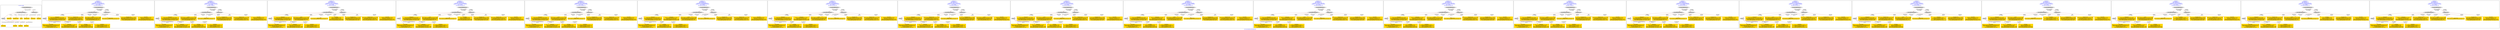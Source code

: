 digraph n0 {
fontcolor="blue"
remincross="true"
label="s13-s-art-institute-of-chicago.xml"
subgraph cluster_0 {
label="1-correct model"
n2[style="filled",color="white",fillcolor="lightgray",label="CulturalHeritageObject1"];
n3[style="filled",color="white",fillcolor="lightgray",label="Person1"];
n4[shape="plaintext",style="filled",fillcolor="gold",label="Dimensions"];
n5[shape="plaintext",style="filled",fillcolor="gold",label="Typeofartwork"];
n6[shape="plaintext",style="filled",fillcolor="gold",label="Credit"];
n7[shape="plaintext",style="filled",fillcolor="gold",label="Titleofartwork"];
n8[shape="plaintext",style="filled",fillcolor="gold",label="Accessionid"];
n9[shape="plaintext",style="filled",fillcolor="gold",label="Nationality"];
n10[shape="plaintext",style="filled",fillcolor="gold",label="birthDate"];
n11[shape="plaintext",style="filled",fillcolor="gold",label="deathDate"];
n12[shape="plaintext",style="filled",fillcolor="gold",label="Artistname"];
n13[style="filled",color="white",fillcolor="lightgray",label="EuropeanaAggregation1"];
n14[style="filled",color="white",fillcolor="lightgray",label="WebResource1"];
n15[shape="plaintext",style="filled",fillcolor="gold",label="ImageURL"];
}
subgraph cluster_1 {
label="candidate 0\nlink coherence:1.0\nnode coherence:1.0\nconfidence:0.6217963038067247\nmapping score:0.6572654346022415\ncost:12.9996\n-precision:0.92-recall:0.92"
n17[style="filled",color="white",fillcolor="lightgray",label="CulturalHeritageObject1"];
n18[style="filled",color="white",fillcolor="lightgray",label="Person1"];
n19[style="filled",color="white",fillcolor="lightgray",label="EuropeanaAggregation1"];
n20[style="filled",color="white",fillcolor="lightgray",label="WebResource1"];
n21[shape="plaintext",style="filled",fillcolor="gold",label="Dimensions\n[CulturalHeritageObject,extent,0.681]\n[CulturalHeritageObject,accessionNumber,0.161]\n[CulturalHeritageObject,description,0.092]\n[CulturalHeritageObject,provenance,0.065]"];
n22[shape="plaintext",style="filled",fillcolor="gold",label="Nationality\n[Person,countryAssociatedWithThePerson,0.72]\n[CulturalHeritageObject,provenance,0.112]\n[Concept,prefLabel,0.101]\n[CulturalHeritageObject,title,0.067]"];
n23[shape="plaintext",style="filled",fillcolor="gold",label="Titleofartwork\n[CulturalHeritageObject,description,0.303]\n[CulturalHeritageObject,title,0.26]\n[CulturalHeritageObject,created,0.223]\n[Person,biographicalInformation,0.214]"];
n24[shape="plaintext",style="filled",fillcolor="gold",label="ImageURL\n[WebResource,classLink,0.851]\n[Document,classLink,0.117]\n[Person,biographicalInformation,0.019]\n[CulturalHeritageObject,description,0.013]"];
n25[shape="plaintext",style="filled",fillcolor="gold",label="Credit\n[CulturalHeritageObject,provenance,0.486]\n[CulturalHeritageObject,description,0.225]\n[CulturalHeritageObject,title,0.159]\n[Person,biographicalInformation,0.13]"];
n26[shape="plaintext",style="filled",fillcolor="gold",label="Artistname\n[Person,nameOfThePerson,0.453]\n[Document,classLink,0.208]\n[CulturalHeritageObject,provenance,0.186]\n[CulturalHeritageObject,description,0.153]"];
n27[shape="plaintext",style="filled",fillcolor="gold",label="birthDate\n[Person,dateOfBirth,0.49]\n[Person,dateOfDeath,0.231]\n[CulturalHeritageObject,created,0.23]\n[Person,biographicalInformation,0.049]"];
n28[shape="plaintext",style="filled",fillcolor="gold",label="Accessionid\n[CulturalHeritageObject,accessionNumber,1.0]"];
n29[shape="plaintext",style="filled",fillcolor="gold",label="deathDate\n[Person,dateOfDeath,0.424]\n[CulturalHeritageObject,created,0.284]\n[Person,dateOfBirth,0.232]\n[CulturalHeritageObject,provenance,0.06]"];
n30[shape="plaintext",style="filled",fillcolor="gold",label="Typeofartwork\n[CulturalHeritageObject,medium,0.809]\n[CulturalHeritageObject,description,0.077]\n[Person,biographicalInformation,0.065]\n[CulturalHeritageObject,title,0.049]"];
}
subgraph cluster_2 {
label="candidate 1\nlink coherence:1.0\nnode coherence:1.0\nconfidence:0.6175236955507215\nmapping score:0.6558412318502405\ncost:12.9996\n-precision:1.0-recall:1.0"
n32[style="filled",color="white",fillcolor="lightgray",label="CulturalHeritageObject1"];
n33[style="filled",color="white",fillcolor="lightgray",label="Person1"];
n34[style="filled",color="white",fillcolor="lightgray",label="EuropeanaAggregation1"];
n35[style="filled",color="white",fillcolor="lightgray",label="WebResource1"];
n36[shape="plaintext",style="filled",fillcolor="gold",label="Dimensions\n[CulturalHeritageObject,extent,0.681]\n[CulturalHeritageObject,accessionNumber,0.161]\n[CulturalHeritageObject,description,0.092]\n[CulturalHeritageObject,provenance,0.065]"];
n37[shape="plaintext",style="filled",fillcolor="gold",label="Nationality\n[Person,countryAssociatedWithThePerson,0.72]\n[CulturalHeritageObject,provenance,0.112]\n[Concept,prefLabel,0.101]\n[CulturalHeritageObject,title,0.067]"];
n38[shape="plaintext",style="filled",fillcolor="gold",label="ImageURL\n[WebResource,classLink,0.851]\n[Document,classLink,0.117]\n[Person,biographicalInformation,0.019]\n[CulturalHeritageObject,description,0.013]"];
n39[shape="plaintext",style="filled",fillcolor="gold",label="Credit\n[CulturalHeritageObject,provenance,0.486]\n[CulturalHeritageObject,description,0.225]\n[CulturalHeritageObject,title,0.159]\n[Person,biographicalInformation,0.13]"];
n40[shape="plaintext",style="filled",fillcolor="gold",label="Artistname\n[Person,nameOfThePerson,0.453]\n[Document,classLink,0.208]\n[CulturalHeritageObject,provenance,0.186]\n[CulturalHeritageObject,description,0.153]"];
n41[shape="plaintext",style="filled",fillcolor="gold",label="birthDate\n[Person,dateOfBirth,0.49]\n[Person,dateOfDeath,0.231]\n[CulturalHeritageObject,created,0.23]\n[Person,biographicalInformation,0.049]"];
n42[shape="plaintext",style="filled",fillcolor="gold",label="Accessionid\n[CulturalHeritageObject,accessionNumber,1.0]"];
n43[shape="plaintext",style="filled",fillcolor="gold",label="deathDate\n[Person,dateOfDeath,0.424]\n[CulturalHeritageObject,created,0.284]\n[Person,dateOfBirth,0.232]\n[CulturalHeritageObject,provenance,0.06]"];
n44[shape="plaintext",style="filled",fillcolor="gold",label="Typeofartwork\n[CulturalHeritageObject,medium,0.809]\n[CulturalHeritageObject,description,0.077]\n[Person,biographicalInformation,0.065]\n[CulturalHeritageObject,title,0.049]"];
n45[shape="plaintext",style="filled",fillcolor="gold",label="Titleofartwork\n[CulturalHeritageObject,description,0.303]\n[CulturalHeritageObject,title,0.26]\n[CulturalHeritageObject,created,0.223]\n[Person,biographicalInformation,0.214]"];
}
subgraph cluster_3 {
label="candidate 10\nlink coherence:1.0\nnode coherence:1.0\nconfidence:0.5915474328000228\nmapping score:0.6471824776000076\ncost:12.9996\n-precision:0.92-recall:0.92"
n47[style="filled",color="white",fillcolor="lightgray",label="CulturalHeritageObject1"];
n48[style="filled",color="white",fillcolor="lightgray",label="Person1"];
n49[style="filled",color="white",fillcolor="lightgray",label="EuropeanaAggregation1"];
n50[style="filled",color="white",fillcolor="lightgray",label="WebResource1"];
n51[shape="plaintext",style="filled",fillcolor="gold",label="Dimensions\n[CulturalHeritageObject,extent,0.681]\n[CulturalHeritageObject,accessionNumber,0.161]\n[CulturalHeritageObject,description,0.092]\n[CulturalHeritageObject,provenance,0.065]"];
n52[shape="plaintext",style="filled",fillcolor="gold",label="Nationality\n[Person,countryAssociatedWithThePerson,0.72]\n[CulturalHeritageObject,provenance,0.112]\n[Concept,prefLabel,0.101]\n[CulturalHeritageObject,title,0.067]"];
n53[shape="plaintext",style="filled",fillcolor="gold",label="ImageURL\n[WebResource,classLink,0.851]\n[Document,classLink,0.117]\n[Person,biographicalInformation,0.019]\n[CulturalHeritageObject,description,0.013]"];
n54[shape="plaintext",style="filled",fillcolor="gold",label="Credit\n[CulturalHeritageObject,provenance,0.486]\n[CulturalHeritageObject,description,0.225]\n[CulturalHeritageObject,title,0.159]\n[Person,biographicalInformation,0.13]"];
n55[shape="plaintext",style="filled",fillcolor="gold",label="Artistname\n[Person,nameOfThePerson,0.453]\n[Document,classLink,0.208]\n[CulturalHeritageObject,provenance,0.186]\n[CulturalHeritageObject,description,0.153]"];
n56[shape="plaintext",style="filled",fillcolor="gold",label="Accessionid\n[CulturalHeritageObject,accessionNumber,1.0]"];
n57[shape="plaintext",style="filled",fillcolor="gold",label="birthDate\n[Person,dateOfBirth,0.49]\n[Person,dateOfDeath,0.231]\n[CulturalHeritageObject,created,0.23]\n[Person,biographicalInformation,0.049]"];
n58[shape="plaintext",style="filled",fillcolor="gold",label="deathDate\n[Person,dateOfDeath,0.424]\n[CulturalHeritageObject,created,0.284]\n[Person,dateOfBirth,0.232]\n[CulturalHeritageObject,provenance,0.06]"];
n59[shape="plaintext",style="filled",fillcolor="gold",label="Typeofartwork\n[CulturalHeritageObject,medium,0.809]\n[CulturalHeritageObject,description,0.077]\n[Person,biographicalInformation,0.065]\n[CulturalHeritageObject,title,0.049]"];
n60[shape="plaintext",style="filled",fillcolor="gold",label="Titleofartwork\n[CulturalHeritageObject,description,0.303]\n[CulturalHeritageObject,title,0.26]\n[CulturalHeritageObject,created,0.223]\n[Person,biographicalInformation,0.214]"];
}
subgraph cluster_4 {
label="candidate 11\nlink coherence:1.0\nnode coherence:1.0\nconfidence:0.5915474328000228\nmapping score:0.6471824776000076\ncost:12.99971\n-precision:0.92-recall:0.92"
n62[style="filled",color="white",fillcolor="lightgray",label="CulturalHeritageObject1"];
n63[style="filled",color="white",fillcolor="lightgray",label="Person1"];
n64[style="filled",color="white",fillcolor="lightgray",label="EuropeanaAggregation1"];
n65[style="filled",color="white",fillcolor="lightgray",label="WebResource2"];
n66[shape="plaintext",style="filled",fillcolor="gold",label="Dimensions\n[CulturalHeritageObject,extent,0.681]\n[CulturalHeritageObject,accessionNumber,0.161]\n[CulturalHeritageObject,description,0.092]\n[CulturalHeritageObject,provenance,0.065]"];
n67[shape="plaintext",style="filled",fillcolor="gold",label="Nationality\n[Person,countryAssociatedWithThePerson,0.72]\n[CulturalHeritageObject,provenance,0.112]\n[Concept,prefLabel,0.101]\n[CulturalHeritageObject,title,0.067]"];
n68[shape="plaintext",style="filled",fillcolor="gold",label="Credit\n[CulturalHeritageObject,provenance,0.486]\n[CulturalHeritageObject,description,0.225]\n[CulturalHeritageObject,title,0.159]\n[Person,biographicalInformation,0.13]"];
n69[shape="plaintext",style="filled",fillcolor="gold",label="Artistname\n[Person,nameOfThePerson,0.453]\n[Document,classLink,0.208]\n[CulturalHeritageObject,provenance,0.186]\n[CulturalHeritageObject,description,0.153]"];
n70[shape="plaintext",style="filled",fillcolor="gold",label="Accessionid\n[CulturalHeritageObject,accessionNumber,1.0]"];
n71[shape="plaintext",style="filled",fillcolor="gold",label="birthDate\n[Person,dateOfBirth,0.49]\n[Person,dateOfDeath,0.231]\n[CulturalHeritageObject,created,0.23]\n[Person,biographicalInformation,0.049]"];
n72[shape="plaintext",style="filled",fillcolor="gold",label="deathDate\n[Person,dateOfDeath,0.424]\n[CulturalHeritageObject,created,0.284]\n[Person,dateOfBirth,0.232]\n[CulturalHeritageObject,provenance,0.06]"];
n73[shape="plaintext",style="filled",fillcolor="gold",label="Typeofartwork\n[CulturalHeritageObject,medium,0.809]\n[CulturalHeritageObject,description,0.077]\n[Person,biographicalInformation,0.065]\n[CulturalHeritageObject,title,0.049]"];
n74[shape="plaintext",style="filled",fillcolor="gold",label="ImageURL\n[WebResource,classLink,0.851]\n[Document,classLink,0.117]\n[Person,biographicalInformation,0.019]\n[CulturalHeritageObject,description,0.013]"];
n75[shape="plaintext",style="filled",fillcolor="gold",label="Titleofartwork\n[CulturalHeritageObject,description,0.303]\n[CulturalHeritageObject,title,0.26]\n[CulturalHeritageObject,created,0.223]\n[Person,biographicalInformation,0.214]"];
}
subgraph cluster_5 {
label="candidate 12\nlink coherence:1.0\nnode coherence:1.0\nconfidence:0.5914714280118185\nmapping score:0.6471571426706061\ncost:12.9996\n-precision:0.92-recall:0.92"
n77[style="filled",color="white",fillcolor="lightgray",label="CulturalHeritageObject1"];
n78[style="filled",color="white",fillcolor="lightgray",label="Person1"];
n79[style="filled",color="white",fillcolor="lightgray",label="EuropeanaAggregation1"];
n80[style="filled",color="white",fillcolor="lightgray",label="WebResource1"];
n81[shape="plaintext",style="filled",fillcolor="gold",label="Dimensions\n[CulturalHeritageObject,extent,0.681]\n[CulturalHeritageObject,accessionNumber,0.161]\n[CulturalHeritageObject,description,0.092]\n[CulturalHeritageObject,provenance,0.065]"];
n82[shape="plaintext",style="filled",fillcolor="gold",label="Nationality\n[Person,countryAssociatedWithThePerson,0.72]\n[CulturalHeritageObject,provenance,0.112]\n[Concept,prefLabel,0.101]\n[CulturalHeritageObject,title,0.067]"];
n83[shape="plaintext",style="filled",fillcolor="gold",label="Credit\n[CulturalHeritageObject,provenance,0.486]\n[CulturalHeritageObject,description,0.225]\n[CulturalHeritageObject,title,0.159]\n[Person,biographicalInformation,0.13]"];
n84[shape="plaintext",style="filled",fillcolor="gold",label="ImageURL\n[WebResource,classLink,0.851]\n[Document,classLink,0.117]\n[Person,biographicalInformation,0.019]\n[CulturalHeritageObject,description,0.013]"];
n85[shape="plaintext",style="filled",fillcolor="gold",label="Artistname\n[Person,nameOfThePerson,0.453]\n[Document,classLink,0.208]\n[CulturalHeritageObject,provenance,0.186]\n[CulturalHeritageObject,description,0.153]"];
n86[shape="plaintext",style="filled",fillcolor="gold",label="birthDate\n[Person,dateOfBirth,0.49]\n[Person,dateOfDeath,0.231]\n[CulturalHeritageObject,created,0.23]\n[Person,biographicalInformation,0.049]"];
n87[shape="plaintext",style="filled",fillcolor="gold",label="Accessionid\n[CulturalHeritageObject,accessionNumber,1.0]"];
n88[shape="plaintext",style="filled",fillcolor="gold",label="deathDate\n[Person,dateOfDeath,0.424]\n[CulturalHeritageObject,created,0.284]\n[Person,dateOfBirth,0.232]\n[CulturalHeritageObject,provenance,0.06]"];
n89[shape="plaintext",style="filled",fillcolor="gold",label="Typeofartwork\n[CulturalHeritageObject,medium,0.809]\n[CulturalHeritageObject,description,0.077]\n[Person,biographicalInformation,0.065]\n[CulturalHeritageObject,title,0.049]"];
n90[shape="plaintext",style="filled",fillcolor="gold",label="Titleofartwork\n[CulturalHeritageObject,description,0.303]\n[CulturalHeritageObject,title,0.26]\n[CulturalHeritageObject,created,0.223]\n[Person,biographicalInformation,0.214]"];
}
subgraph cluster_6 {
label="candidate 13\nlink coherence:1.0\nnode coherence:1.0\nconfidence:0.5907568384993315\nmapping score:0.6469189461664439\ncost:12.9996\n-precision:0.92-recall:0.92"
n92[style="filled",color="white",fillcolor="lightgray",label="CulturalHeritageObject1"];
n93[style="filled",color="white",fillcolor="lightgray",label="Person1"];
n94[style="filled",color="white",fillcolor="lightgray",label="EuropeanaAggregation1"];
n95[style="filled",color="white",fillcolor="lightgray",label="WebResource1"];
n96[shape="plaintext",style="filled",fillcolor="gold",label="Dimensions\n[CulturalHeritageObject,extent,0.681]\n[CulturalHeritageObject,accessionNumber,0.161]\n[CulturalHeritageObject,description,0.092]\n[CulturalHeritageObject,provenance,0.065]"];
n97[shape="plaintext",style="filled",fillcolor="gold",label="Nationality\n[Person,countryAssociatedWithThePerson,0.72]\n[CulturalHeritageObject,provenance,0.112]\n[Concept,prefLabel,0.101]\n[CulturalHeritageObject,title,0.067]"];
n98[shape="plaintext",style="filled",fillcolor="gold",label="Artistname\n[Person,nameOfThePerson,0.453]\n[Document,classLink,0.208]\n[CulturalHeritageObject,provenance,0.186]\n[CulturalHeritageObject,description,0.153]"];
n99[shape="plaintext",style="filled",fillcolor="gold",label="ImageURL\n[WebResource,classLink,0.851]\n[Document,classLink,0.117]\n[Person,biographicalInformation,0.019]\n[CulturalHeritageObject,description,0.013]"];
n100[shape="plaintext",style="filled",fillcolor="gold",label="Credit\n[CulturalHeritageObject,provenance,0.486]\n[CulturalHeritageObject,description,0.225]\n[CulturalHeritageObject,title,0.159]\n[Person,biographicalInformation,0.13]"];
n101[shape="plaintext",style="filled",fillcolor="gold",label="birthDate\n[Person,dateOfBirth,0.49]\n[Person,dateOfDeath,0.231]\n[CulturalHeritageObject,created,0.23]\n[Person,biographicalInformation,0.049]"];
n102[shape="plaintext",style="filled",fillcolor="gold",label="Accessionid\n[CulturalHeritageObject,accessionNumber,1.0]"];
n103[shape="plaintext",style="filled",fillcolor="gold",label="deathDate\n[Person,dateOfDeath,0.424]\n[CulturalHeritageObject,created,0.284]\n[Person,dateOfBirth,0.232]\n[CulturalHeritageObject,provenance,0.06]"];
n104[shape="plaintext",style="filled",fillcolor="gold",label="Typeofartwork\n[CulturalHeritageObject,medium,0.809]\n[CulturalHeritageObject,description,0.077]\n[Person,biographicalInformation,0.065]\n[CulturalHeritageObject,title,0.049]"];
n105[shape="plaintext",style="filled",fillcolor="gold",label="Titleofartwork\n[CulturalHeritageObject,description,0.303]\n[CulturalHeritageObject,title,0.26]\n[CulturalHeritageObject,created,0.223]\n[Person,biographicalInformation,0.214]"];
}
subgraph cluster_7 {
label="candidate 14\nlink coherence:1.0\nnode coherence:1.0\nconfidence:0.5907568384993315\nmapping score:0.6469189461664439\ncost:12.99971\n-precision:0.92-recall:0.92"
n107[style="filled",color="white",fillcolor="lightgray",label="CulturalHeritageObject1"];
n108[style="filled",color="white",fillcolor="lightgray",label="Person1"];
n109[style="filled",color="white",fillcolor="lightgray",label="EuropeanaAggregation1"];
n110[style="filled",color="white",fillcolor="lightgray",label="WebResource2"];
n111[shape="plaintext",style="filled",fillcolor="gold",label="Dimensions\n[CulturalHeritageObject,extent,0.681]\n[CulturalHeritageObject,accessionNumber,0.161]\n[CulturalHeritageObject,description,0.092]\n[CulturalHeritageObject,provenance,0.065]"];
n112[shape="plaintext",style="filled",fillcolor="gold",label="Nationality\n[Person,countryAssociatedWithThePerson,0.72]\n[CulturalHeritageObject,provenance,0.112]\n[Concept,prefLabel,0.101]\n[CulturalHeritageObject,title,0.067]"];
n113[shape="plaintext",style="filled",fillcolor="gold",label="Artistname\n[Person,nameOfThePerson,0.453]\n[Document,classLink,0.208]\n[CulturalHeritageObject,provenance,0.186]\n[CulturalHeritageObject,description,0.153]"];
n114[shape="plaintext",style="filled",fillcolor="gold",label="Credit\n[CulturalHeritageObject,provenance,0.486]\n[CulturalHeritageObject,description,0.225]\n[CulturalHeritageObject,title,0.159]\n[Person,biographicalInformation,0.13]"];
n115[shape="plaintext",style="filled",fillcolor="gold",label="birthDate\n[Person,dateOfBirth,0.49]\n[Person,dateOfDeath,0.231]\n[CulturalHeritageObject,created,0.23]\n[Person,biographicalInformation,0.049]"];
n116[shape="plaintext",style="filled",fillcolor="gold",label="Accessionid\n[CulturalHeritageObject,accessionNumber,1.0]"];
n117[shape="plaintext",style="filled",fillcolor="gold",label="deathDate\n[Person,dateOfDeath,0.424]\n[CulturalHeritageObject,created,0.284]\n[Person,dateOfBirth,0.232]\n[CulturalHeritageObject,provenance,0.06]"];
n118[shape="plaintext",style="filled",fillcolor="gold",label="Typeofartwork\n[CulturalHeritageObject,medium,0.809]\n[CulturalHeritageObject,description,0.077]\n[Person,biographicalInformation,0.065]\n[CulturalHeritageObject,title,0.049]"];
n119[shape="plaintext",style="filled",fillcolor="gold",label="ImageURL\n[WebResource,classLink,0.851]\n[Document,classLink,0.117]\n[Person,biographicalInformation,0.019]\n[CulturalHeritageObject,description,0.013]"];
n120[shape="plaintext",style="filled",fillcolor="gold",label="Titleofartwork\n[CulturalHeritageObject,description,0.303]\n[CulturalHeritageObject,title,0.26]\n[CulturalHeritageObject,created,0.223]\n[Person,biographicalInformation,0.214]"];
}
subgraph cluster_8 {
label="candidate 15\nlink coherence:1.0\nnode coherence:1.0\nconfidence:0.5891121569218225\nmapping score:0.6463707189739408\ncost:12.9996\n-precision:0.85-recall:0.85"
n122[style="filled",color="white",fillcolor="lightgray",label="CulturalHeritageObject1"];
n123[style="filled",color="white",fillcolor="lightgray",label="Person1"];
n124[style="filled",color="white",fillcolor="lightgray",label="EuropeanaAggregation1"];
n125[style="filled",color="white",fillcolor="lightgray",label="WebResource1"];
n126[shape="plaintext",style="filled",fillcolor="gold",label="Dimensions\n[CulturalHeritageObject,extent,0.681]\n[CulturalHeritageObject,accessionNumber,0.161]\n[CulturalHeritageObject,description,0.092]\n[CulturalHeritageObject,provenance,0.065]"];
n127[shape="plaintext",style="filled",fillcolor="gold",label="Nationality\n[Person,countryAssociatedWithThePerson,0.72]\n[CulturalHeritageObject,provenance,0.112]\n[Concept,prefLabel,0.101]\n[CulturalHeritageObject,title,0.067]"];
n128[shape="plaintext",style="filled",fillcolor="gold",label="Titleofartwork\n[CulturalHeritageObject,description,0.303]\n[CulturalHeritageObject,title,0.26]\n[CulturalHeritageObject,created,0.223]\n[Person,biographicalInformation,0.214]"];
n129[shape="plaintext",style="filled",fillcolor="gold",label="ImageURL\n[WebResource,classLink,0.851]\n[Document,classLink,0.117]\n[Person,biographicalInformation,0.019]\n[CulturalHeritageObject,description,0.013]"];
n130[shape="plaintext",style="filled",fillcolor="gold",label="Artistname\n[Person,nameOfThePerson,0.453]\n[Document,classLink,0.208]\n[CulturalHeritageObject,provenance,0.186]\n[CulturalHeritageObject,description,0.153]"];
n131[shape="plaintext",style="filled",fillcolor="gold",label="birthDate\n[Person,dateOfBirth,0.49]\n[Person,dateOfDeath,0.231]\n[CulturalHeritageObject,created,0.23]\n[Person,biographicalInformation,0.049]"];
n132[shape="plaintext",style="filled",fillcolor="gold",label="Accessionid\n[CulturalHeritageObject,accessionNumber,1.0]"];
n133[shape="plaintext",style="filled",fillcolor="gold",label="deathDate\n[Person,dateOfDeath,0.424]\n[CulturalHeritageObject,created,0.284]\n[Person,dateOfBirth,0.232]\n[CulturalHeritageObject,provenance,0.06]"];
n134[shape="plaintext",style="filled",fillcolor="gold",label="Typeofartwork\n[CulturalHeritageObject,medium,0.809]\n[CulturalHeritageObject,description,0.077]\n[Person,biographicalInformation,0.065]\n[CulturalHeritageObject,title,0.049]"];
n135[shape="plaintext",style="filled",fillcolor="gold",label="Credit\n[CulturalHeritageObject,provenance,0.486]\n[CulturalHeritageObject,description,0.225]\n[CulturalHeritageObject,title,0.159]\n[Person,biographicalInformation,0.13]"];
}
subgraph cluster_9 {
label="candidate 16\nlink coherence:1.0\nnode coherence:1.0\nconfidence:0.5877457643676138\nmapping score:0.6459152547892045\ncost:12.9996\n-precision:0.85-recall:0.85"
n137[style="filled",color="white",fillcolor="lightgray",label="CulturalHeritageObject1"];
n138[style="filled",color="white",fillcolor="lightgray",label="Person1"];
n139[style="filled",color="white",fillcolor="lightgray",label="EuropeanaAggregation1"];
n140[style="filled",color="white",fillcolor="lightgray",label="WebResource1"];
n141[shape="plaintext",style="filled",fillcolor="gold",label="Dimensions\n[CulturalHeritageObject,extent,0.681]\n[CulturalHeritageObject,accessionNumber,0.161]\n[CulturalHeritageObject,description,0.092]\n[CulturalHeritageObject,provenance,0.065]"];
n142[shape="plaintext",style="filled",fillcolor="gold",label="Nationality\n[Person,countryAssociatedWithThePerson,0.72]\n[CulturalHeritageObject,provenance,0.112]\n[Concept,prefLabel,0.101]\n[CulturalHeritageObject,title,0.067]"];
n143[shape="plaintext",style="filled",fillcolor="gold",label="Credit\n[CulturalHeritageObject,provenance,0.486]\n[CulturalHeritageObject,description,0.225]\n[CulturalHeritageObject,title,0.159]\n[Person,biographicalInformation,0.13]"];
n144[shape="plaintext",style="filled",fillcolor="gold",label="ImageURL\n[WebResource,classLink,0.851]\n[Document,classLink,0.117]\n[Person,biographicalInformation,0.019]\n[CulturalHeritageObject,description,0.013]"];
n145[shape="plaintext",style="filled",fillcolor="gold",label="Artistname\n[Person,nameOfThePerson,0.453]\n[Document,classLink,0.208]\n[CulturalHeritageObject,provenance,0.186]\n[CulturalHeritageObject,description,0.153]"];
n146[shape="plaintext",style="filled",fillcolor="gold",label="birthDate\n[Person,dateOfBirth,0.49]\n[Person,dateOfDeath,0.231]\n[CulturalHeritageObject,created,0.23]\n[Person,biographicalInformation,0.049]"];
n147[shape="plaintext",style="filled",fillcolor="gold",label="Accessionid\n[CulturalHeritageObject,accessionNumber,1.0]"];
n148[shape="plaintext",style="filled",fillcolor="gold",label="Titleofartwork\n[CulturalHeritageObject,description,0.303]\n[CulturalHeritageObject,title,0.26]\n[CulturalHeritageObject,created,0.223]\n[Person,biographicalInformation,0.214]"];
n149[shape="plaintext",style="filled",fillcolor="gold",label="deathDate\n[Person,dateOfDeath,0.424]\n[CulturalHeritageObject,created,0.284]\n[Person,dateOfBirth,0.232]\n[CulturalHeritageObject,provenance,0.06]"];
n150[shape="plaintext",style="filled",fillcolor="gold",label="Typeofartwork\n[CulturalHeritageObject,medium,0.809]\n[CulturalHeritageObject,description,0.077]\n[Person,biographicalInformation,0.065]\n[CulturalHeritageObject,title,0.049]"];
}
subgraph cluster_10 {
label="candidate 17\nlink coherence:1.0\nnode coherence:1.0\nconfidence:0.5874791777985889\nmapping score:0.6458263925995297\ncost:12.9996\n-precision:0.92-recall:0.92"
n152[style="filled",color="white",fillcolor="lightgray",label="CulturalHeritageObject1"];
n153[style="filled",color="white",fillcolor="lightgray",label="Person1"];
n154[style="filled",color="white",fillcolor="lightgray",label="EuropeanaAggregation1"];
n155[style="filled",color="white",fillcolor="lightgray",label="WebResource1"];
n156[shape="plaintext",style="filled",fillcolor="gold",label="Dimensions\n[CulturalHeritageObject,extent,0.681]\n[CulturalHeritageObject,accessionNumber,0.161]\n[CulturalHeritageObject,description,0.092]\n[CulturalHeritageObject,provenance,0.065]"];
n157[shape="plaintext",style="filled",fillcolor="gold",label="Nationality\n[Person,countryAssociatedWithThePerson,0.72]\n[CulturalHeritageObject,provenance,0.112]\n[Concept,prefLabel,0.101]\n[CulturalHeritageObject,title,0.067]"];
n158[shape="plaintext",style="filled",fillcolor="gold",label="Artistname\n[Person,nameOfThePerson,0.453]\n[Document,classLink,0.208]\n[CulturalHeritageObject,provenance,0.186]\n[CulturalHeritageObject,description,0.153]"];
n159[shape="plaintext",style="filled",fillcolor="gold",label="ImageURL\n[WebResource,classLink,0.851]\n[Document,classLink,0.117]\n[Person,biographicalInformation,0.019]\n[CulturalHeritageObject,description,0.013]"];
n160[shape="plaintext",style="filled",fillcolor="gold",label="Credit\n[CulturalHeritageObject,provenance,0.486]\n[CulturalHeritageObject,description,0.225]\n[CulturalHeritageObject,title,0.159]\n[Person,biographicalInformation,0.13]"];
n161[shape="plaintext",style="filled",fillcolor="gold",label="birthDate\n[Person,dateOfBirth,0.49]\n[Person,dateOfDeath,0.231]\n[CulturalHeritageObject,created,0.23]\n[Person,biographicalInformation,0.049]"];
n162[shape="plaintext",style="filled",fillcolor="gold",label="Accessionid\n[CulturalHeritageObject,accessionNumber,1.0]"];
n163[shape="plaintext",style="filled",fillcolor="gold",label="deathDate\n[Person,dateOfDeath,0.424]\n[CulturalHeritageObject,created,0.284]\n[Person,dateOfBirth,0.232]\n[CulturalHeritageObject,provenance,0.06]"];
n164[shape="plaintext",style="filled",fillcolor="gold",label="Typeofartwork\n[CulturalHeritageObject,medium,0.809]\n[CulturalHeritageObject,description,0.077]\n[Person,biographicalInformation,0.065]\n[CulturalHeritageObject,title,0.049]"];
n165[shape="plaintext",style="filled",fillcolor="gold",label="Titleofartwork\n[CulturalHeritageObject,description,0.303]\n[CulturalHeritageObject,title,0.26]\n[CulturalHeritageObject,created,0.223]\n[Person,biographicalInformation,0.214]"];
}
subgraph cluster_11 {
label="candidate 18\nlink coherence:1.0\nnode coherence:1.0\nconfidence:0.5870311748551268\nmapping score:0.6456770582850423\ncost:12.9996\n-precision:0.85-recall:0.85"
n167[style="filled",color="white",fillcolor="lightgray",label="CulturalHeritageObject1"];
n168[style="filled",color="white",fillcolor="lightgray",label="Person1"];
n169[style="filled",color="white",fillcolor="lightgray",label="EuropeanaAggregation1"];
n170[style="filled",color="white",fillcolor="lightgray",label="WebResource1"];
n171[shape="plaintext",style="filled",fillcolor="gold",label="Dimensions\n[CulturalHeritageObject,extent,0.681]\n[CulturalHeritageObject,accessionNumber,0.161]\n[CulturalHeritageObject,description,0.092]\n[CulturalHeritageObject,provenance,0.065]"];
n172[shape="plaintext",style="filled",fillcolor="gold",label="Nationality\n[Person,countryAssociatedWithThePerson,0.72]\n[CulturalHeritageObject,provenance,0.112]\n[Concept,prefLabel,0.101]\n[CulturalHeritageObject,title,0.067]"];
n173[shape="plaintext",style="filled",fillcolor="gold",label="Artistname\n[Person,nameOfThePerson,0.453]\n[Document,classLink,0.208]\n[CulturalHeritageObject,provenance,0.186]\n[CulturalHeritageObject,description,0.153]"];
n174[shape="plaintext",style="filled",fillcolor="gold",label="ImageURL\n[WebResource,classLink,0.851]\n[Document,classLink,0.117]\n[Person,biographicalInformation,0.019]\n[CulturalHeritageObject,description,0.013]"];
n175[shape="plaintext",style="filled",fillcolor="gold",label="Credit\n[CulturalHeritageObject,provenance,0.486]\n[CulturalHeritageObject,description,0.225]\n[CulturalHeritageObject,title,0.159]\n[Person,biographicalInformation,0.13]"];
n176[shape="plaintext",style="filled",fillcolor="gold",label="birthDate\n[Person,dateOfBirth,0.49]\n[Person,dateOfDeath,0.231]\n[CulturalHeritageObject,created,0.23]\n[Person,biographicalInformation,0.049]"];
n177[shape="plaintext",style="filled",fillcolor="gold",label="Accessionid\n[CulturalHeritageObject,accessionNumber,1.0]"];
n178[shape="plaintext",style="filled",fillcolor="gold",label="Titleofartwork\n[CulturalHeritageObject,description,0.303]\n[CulturalHeritageObject,title,0.26]\n[CulturalHeritageObject,created,0.223]\n[Person,biographicalInformation,0.214]"];
n179[shape="plaintext",style="filled",fillcolor="gold",label="deathDate\n[Person,dateOfDeath,0.424]\n[CulturalHeritageObject,created,0.284]\n[Person,dateOfBirth,0.232]\n[CulturalHeritageObject,provenance,0.06]"];
n180[shape="plaintext",style="filled",fillcolor="gold",label="Typeofartwork\n[CulturalHeritageObject,medium,0.809]\n[CulturalHeritageObject,description,0.077]\n[Person,biographicalInformation,0.065]\n[CulturalHeritageObject,title,0.049]"];
}
subgraph cluster_12 {
label="candidate 19\nlink coherence:1.0\nnode coherence:1.0\nconfidence:0.5870311748551268\nmapping score:0.6456770582850423\ncost:12.99971\n-precision:0.85-recall:0.85"
n182[style="filled",color="white",fillcolor="lightgray",label="CulturalHeritageObject1"];
n183[style="filled",color="white",fillcolor="lightgray",label="Person1"];
n184[style="filled",color="white",fillcolor="lightgray",label="EuropeanaAggregation1"];
n185[style="filled",color="white",fillcolor="lightgray",label="WebResource2"];
n186[shape="plaintext",style="filled",fillcolor="gold",label="Dimensions\n[CulturalHeritageObject,extent,0.681]\n[CulturalHeritageObject,accessionNumber,0.161]\n[CulturalHeritageObject,description,0.092]\n[CulturalHeritageObject,provenance,0.065]"];
n187[shape="plaintext",style="filled",fillcolor="gold",label="Nationality\n[Person,countryAssociatedWithThePerson,0.72]\n[CulturalHeritageObject,provenance,0.112]\n[Concept,prefLabel,0.101]\n[CulturalHeritageObject,title,0.067]"];
n188[shape="plaintext",style="filled",fillcolor="gold",label="Artistname\n[Person,nameOfThePerson,0.453]\n[Document,classLink,0.208]\n[CulturalHeritageObject,provenance,0.186]\n[CulturalHeritageObject,description,0.153]"];
n189[shape="plaintext",style="filled",fillcolor="gold",label="Credit\n[CulturalHeritageObject,provenance,0.486]\n[CulturalHeritageObject,description,0.225]\n[CulturalHeritageObject,title,0.159]\n[Person,biographicalInformation,0.13]"];
n190[shape="plaintext",style="filled",fillcolor="gold",label="birthDate\n[Person,dateOfBirth,0.49]\n[Person,dateOfDeath,0.231]\n[CulturalHeritageObject,created,0.23]\n[Person,biographicalInformation,0.049]"];
n191[shape="plaintext",style="filled",fillcolor="gold",label="Accessionid\n[CulturalHeritageObject,accessionNumber,1.0]"];
n192[shape="plaintext",style="filled",fillcolor="gold",label="Titleofartwork\n[CulturalHeritageObject,description,0.303]\n[CulturalHeritageObject,title,0.26]\n[CulturalHeritageObject,created,0.223]\n[Person,biographicalInformation,0.214]"];
n193[shape="plaintext",style="filled",fillcolor="gold",label="deathDate\n[Person,dateOfDeath,0.424]\n[CulturalHeritageObject,created,0.284]\n[Person,dateOfBirth,0.232]\n[CulturalHeritageObject,provenance,0.06]"];
n194[shape="plaintext",style="filled",fillcolor="gold",label="Typeofartwork\n[CulturalHeritageObject,medium,0.809]\n[CulturalHeritageObject,description,0.077]\n[Person,biographicalInformation,0.065]\n[CulturalHeritageObject,title,0.049]"];
n195[shape="plaintext",style="filled",fillcolor="gold",label="ImageURL\n[WebResource,classLink,0.851]\n[Document,classLink,0.117]\n[Person,biographicalInformation,0.019]\n[CulturalHeritageObject,description,0.013]"];
}
subgraph cluster_13 {
label="candidate 2\nlink coherence:1.0\nnode coherence:1.0\nconfidence:0.6175236955507215\nmapping score:0.6558412318502405\ncost:12.99971\n-precision:1.0-recall:1.0"
n197[style="filled",color="white",fillcolor="lightgray",label="CulturalHeritageObject1"];
n198[style="filled",color="white",fillcolor="lightgray",label="Person1"];
n199[style="filled",color="white",fillcolor="lightgray",label="EuropeanaAggregation1"];
n200[style="filled",color="white",fillcolor="lightgray",label="WebResource2"];
n201[shape="plaintext",style="filled",fillcolor="gold",label="Dimensions\n[CulturalHeritageObject,extent,0.681]\n[CulturalHeritageObject,accessionNumber,0.161]\n[CulturalHeritageObject,description,0.092]\n[CulturalHeritageObject,provenance,0.065]"];
n202[shape="plaintext",style="filled",fillcolor="gold",label="Nationality\n[Person,countryAssociatedWithThePerson,0.72]\n[CulturalHeritageObject,provenance,0.112]\n[Concept,prefLabel,0.101]\n[CulturalHeritageObject,title,0.067]"];
n203[shape="plaintext",style="filled",fillcolor="gold",label="Credit\n[CulturalHeritageObject,provenance,0.486]\n[CulturalHeritageObject,description,0.225]\n[CulturalHeritageObject,title,0.159]\n[Person,biographicalInformation,0.13]"];
n204[shape="plaintext",style="filled",fillcolor="gold",label="Artistname\n[Person,nameOfThePerson,0.453]\n[Document,classLink,0.208]\n[CulturalHeritageObject,provenance,0.186]\n[CulturalHeritageObject,description,0.153]"];
n205[shape="plaintext",style="filled",fillcolor="gold",label="birthDate\n[Person,dateOfBirth,0.49]\n[Person,dateOfDeath,0.231]\n[CulturalHeritageObject,created,0.23]\n[Person,biographicalInformation,0.049]"];
n206[shape="plaintext",style="filled",fillcolor="gold",label="Accessionid\n[CulturalHeritageObject,accessionNumber,1.0]"];
n207[shape="plaintext",style="filled",fillcolor="gold",label="deathDate\n[Person,dateOfDeath,0.424]\n[CulturalHeritageObject,created,0.284]\n[Person,dateOfBirth,0.232]\n[CulturalHeritageObject,provenance,0.06]"];
n208[shape="plaintext",style="filled",fillcolor="gold",label="Typeofartwork\n[CulturalHeritageObject,medium,0.809]\n[CulturalHeritageObject,description,0.077]\n[Person,biographicalInformation,0.065]\n[CulturalHeritageObject,title,0.049]"];
n209[shape="plaintext",style="filled",fillcolor="gold",label="ImageURL\n[WebResource,classLink,0.851]\n[Document,classLink,0.117]\n[Person,biographicalInformation,0.019]\n[CulturalHeritageObject,description,0.013]"];
n210[shape="plaintext",style="filled",fillcolor="gold",label="Titleofartwork\n[CulturalHeritageObject,description,0.303]\n[CulturalHeritageObject,title,0.26]\n[CulturalHeritageObject,created,0.223]\n[Person,biographicalInformation,0.214]"];
}
subgraph cluster_14 {
label="candidate 3\nlink coherence:1.0\nnode coherence:1.0\nconfidence:0.6137980319065168\nmapping score:0.6545993439688389\ncost:12.9996\n-precision:0.92-recall:0.92"
n212[style="filled",color="white",fillcolor="lightgray",label="CulturalHeritageObject1"];
n213[style="filled",color="white",fillcolor="lightgray",label="Person1"];
n214[style="filled",color="white",fillcolor="lightgray",label="EuropeanaAggregation1"];
n215[style="filled",color="white",fillcolor="lightgray",label="WebResource1"];
n216[shape="plaintext",style="filled",fillcolor="gold",label="Dimensions\n[CulturalHeritageObject,extent,0.681]\n[CulturalHeritageObject,accessionNumber,0.161]\n[CulturalHeritageObject,description,0.092]\n[CulturalHeritageObject,provenance,0.065]"];
n217[shape="plaintext",style="filled",fillcolor="gold",label="Nationality\n[Person,countryAssociatedWithThePerson,0.72]\n[CulturalHeritageObject,provenance,0.112]\n[Concept,prefLabel,0.101]\n[CulturalHeritageObject,title,0.067]"];
n218[shape="plaintext",style="filled",fillcolor="gold",label="ImageURL\n[WebResource,classLink,0.851]\n[Document,classLink,0.117]\n[Person,biographicalInformation,0.019]\n[CulturalHeritageObject,description,0.013]"];
n219[shape="plaintext",style="filled",fillcolor="gold",label="Credit\n[CulturalHeritageObject,provenance,0.486]\n[CulturalHeritageObject,description,0.225]\n[CulturalHeritageObject,title,0.159]\n[Person,biographicalInformation,0.13]"];
n220[shape="plaintext",style="filled",fillcolor="gold",label="Artistname\n[Person,nameOfThePerson,0.453]\n[Document,classLink,0.208]\n[CulturalHeritageObject,provenance,0.186]\n[CulturalHeritageObject,description,0.153]"];
n221[shape="plaintext",style="filled",fillcolor="gold",label="birthDate\n[Person,dateOfBirth,0.49]\n[Person,dateOfDeath,0.231]\n[CulturalHeritageObject,created,0.23]\n[Person,biographicalInformation,0.049]"];
n222[shape="plaintext",style="filled",fillcolor="gold",label="Accessionid\n[CulturalHeritageObject,accessionNumber,1.0]"];
n223[shape="plaintext",style="filled",fillcolor="gold",label="Titleofartwork\n[CulturalHeritageObject,description,0.303]\n[CulturalHeritageObject,title,0.26]\n[CulturalHeritageObject,created,0.223]\n[Person,biographicalInformation,0.214]"];
n224[shape="plaintext",style="filled",fillcolor="gold",label="deathDate\n[Person,dateOfDeath,0.424]\n[CulturalHeritageObject,created,0.284]\n[Person,dateOfBirth,0.232]\n[CulturalHeritageObject,provenance,0.06]"];
n225[shape="plaintext",style="filled",fillcolor="gold",label="Typeofartwork\n[CulturalHeritageObject,medium,0.809]\n[CulturalHeritageObject,description,0.077]\n[Person,biographicalInformation,0.065]\n[CulturalHeritageObject,title,0.049]"];
}
subgraph cluster_15 {
label="candidate 4\nlink coherence:1.0\nnode coherence:1.0\nconfidence:0.6137980319065168\nmapping score:0.6545993439688389\ncost:12.99971\n-precision:0.92-recall:0.92"
n227[style="filled",color="white",fillcolor="lightgray",label="CulturalHeritageObject1"];
n228[style="filled",color="white",fillcolor="lightgray",label="Person1"];
n229[style="filled",color="white",fillcolor="lightgray",label="EuropeanaAggregation1"];
n230[style="filled",color="white",fillcolor="lightgray",label="WebResource2"];
n231[shape="plaintext",style="filled",fillcolor="gold",label="Dimensions\n[CulturalHeritageObject,extent,0.681]\n[CulturalHeritageObject,accessionNumber,0.161]\n[CulturalHeritageObject,description,0.092]\n[CulturalHeritageObject,provenance,0.065]"];
n232[shape="plaintext",style="filled",fillcolor="gold",label="Nationality\n[Person,countryAssociatedWithThePerson,0.72]\n[CulturalHeritageObject,provenance,0.112]\n[Concept,prefLabel,0.101]\n[CulturalHeritageObject,title,0.067]"];
n233[shape="plaintext",style="filled",fillcolor="gold",label="Credit\n[CulturalHeritageObject,provenance,0.486]\n[CulturalHeritageObject,description,0.225]\n[CulturalHeritageObject,title,0.159]\n[Person,biographicalInformation,0.13]"];
n234[shape="plaintext",style="filled",fillcolor="gold",label="Artistname\n[Person,nameOfThePerson,0.453]\n[Document,classLink,0.208]\n[CulturalHeritageObject,provenance,0.186]\n[CulturalHeritageObject,description,0.153]"];
n235[shape="plaintext",style="filled",fillcolor="gold",label="birthDate\n[Person,dateOfBirth,0.49]\n[Person,dateOfDeath,0.231]\n[CulturalHeritageObject,created,0.23]\n[Person,biographicalInformation,0.049]"];
n236[shape="plaintext",style="filled",fillcolor="gold",label="Accessionid\n[CulturalHeritageObject,accessionNumber,1.0]"];
n237[shape="plaintext",style="filled",fillcolor="gold",label="Titleofartwork\n[CulturalHeritageObject,description,0.303]\n[CulturalHeritageObject,title,0.26]\n[CulturalHeritageObject,created,0.223]\n[Person,biographicalInformation,0.214]"];
n238[shape="plaintext",style="filled",fillcolor="gold",label="deathDate\n[Person,dateOfDeath,0.424]\n[CulturalHeritageObject,created,0.284]\n[Person,dateOfBirth,0.232]\n[CulturalHeritageObject,provenance,0.06]"];
n239[shape="plaintext",style="filled",fillcolor="gold",label="Typeofartwork\n[CulturalHeritageObject,medium,0.809]\n[CulturalHeritageObject,description,0.077]\n[Person,biographicalInformation,0.065]\n[CulturalHeritageObject,title,0.049]"];
n240[shape="plaintext",style="filled",fillcolor="gold",label="ImageURL\n[WebResource,classLink,0.851]\n[Document,classLink,0.117]\n[Person,biographicalInformation,0.019]\n[CulturalHeritageObject,description,0.013]"];
}
subgraph cluster_16 {
label="candidate 5\nlink coherence:1.0\nnode coherence:1.0\nconfidence:0.6078341718468409\nmapping score:0.6526113906156136\ncost:12.9996\n-precision:0.85-recall:0.85"
n242[style="filled",color="white",fillcolor="lightgray",label="CulturalHeritageObject1"];
n243[style="filled",color="white",fillcolor="lightgray",label="Person1"];
n244[style="filled",color="white",fillcolor="lightgray",label="EuropeanaAggregation1"];
n245[style="filled",color="white",fillcolor="lightgray",label="WebResource1"];
n246[shape="plaintext",style="filled",fillcolor="gold",label="Dimensions\n[CulturalHeritageObject,extent,0.681]\n[CulturalHeritageObject,accessionNumber,0.161]\n[CulturalHeritageObject,description,0.092]\n[CulturalHeritageObject,provenance,0.065]"];
n247[shape="plaintext",style="filled",fillcolor="gold",label="Nationality\n[Person,countryAssociatedWithThePerson,0.72]\n[CulturalHeritageObject,provenance,0.112]\n[Concept,prefLabel,0.101]\n[CulturalHeritageObject,title,0.067]"];
n248[shape="plaintext",style="filled",fillcolor="gold",label="Titleofartwork\n[CulturalHeritageObject,description,0.303]\n[CulturalHeritageObject,title,0.26]\n[CulturalHeritageObject,created,0.223]\n[Person,biographicalInformation,0.214]"];
n249[shape="plaintext",style="filled",fillcolor="gold",label="ImageURL\n[WebResource,classLink,0.851]\n[Document,classLink,0.117]\n[Person,biographicalInformation,0.019]\n[CulturalHeritageObject,description,0.013]"];
n250[shape="plaintext",style="filled",fillcolor="gold",label="Credit\n[CulturalHeritageObject,provenance,0.486]\n[CulturalHeritageObject,description,0.225]\n[CulturalHeritageObject,title,0.159]\n[Person,biographicalInformation,0.13]"];
n251[shape="plaintext",style="filled",fillcolor="gold",label="Artistname\n[Person,nameOfThePerson,0.453]\n[Document,classLink,0.208]\n[CulturalHeritageObject,provenance,0.186]\n[CulturalHeritageObject,description,0.153]"];
n252[shape="plaintext",style="filled",fillcolor="gold",label="birthDate\n[Person,dateOfBirth,0.49]\n[Person,dateOfDeath,0.231]\n[CulturalHeritageObject,created,0.23]\n[Person,biographicalInformation,0.049]"];
n253[shape="plaintext",style="filled",fillcolor="gold",label="Accessionid\n[CulturalHeritageObject,accessionNumber,1.0]"];
n254[shape="plaintext",style="filled",fillcolor="gold",label="deathDate\n[Person,dateOfDeath,0.424]\n[CulturalHeritageObject,created,0.284]\n[Person,dateOfBirth,0.232]\n[CulturalHeritageObject,provenance,0.06]"];
n255[shape="plaintext",style="filled",fillcolor="gold",label="Typeofartwork\n[CulturalHeritageObject,medium,0.809]\n[CulturalHeritageObject,description,0.077]\n[Person,biographicalInformation,0.065]\n[CulturalHeritageObject,title,0.049]"];
}
subgraph cluster_17 {
label="candidate 6\nlink coherence:1.0\nnode coherence:1.0\nconfidence:0.6035615635908378\nmapping score:0.6511871878636125\ncost:12.9996\n-precision:0.92-recall:0.92"
n257[style="filled",color="white",fillcolor="lightgray",label="CulturalHeritageObject1"];
n258[style="filled",color="white",fillcolor="lightgray",label="Person1"];
n259[style="filled",color="white",fillcolor="lightgray",label="EuropeanaAggregation1"];
n260[style="filled",color="white",fillcolor="lightgray",label="WebResource1"];
n261[shape="plaintext",style="filled",fillcolor="gold",label="Dimensions\n[CulturalHeritageObject,extent,0.681]\n[CulturalHeritageObject,accessionNumber,0.161]\n[CulturalHeritageObject,description,0.092]\n[CulturalHeritageObject,provenance,0.065]"];
n262[shape="plaintext",style="filled",fillcolor="gold",label="Nationality\n[Person,countryAssociatedWithThePerson,0.72]\n[CulturalHeritageObject,provenance,0.112]\n[Concept,prefLabel,0.101]\n[CulturalHeritageObject,title,0.067]"];
n263[shape="plaintext",style="filled",fillcolor="gold",label="ImageURL\n[WebResource,classLink,0.851]\n[Document,classLink,0.117]\n[Person,biographicalInformation,0.019]\n[CulturalHeritageObject,description,0.013]"];
n264[shape="plaintext",style="filled",fillcolor="gold",label="Credit\n[CulturalHeritageObject,provenance,0.486]\n[CulturalHeritageObject,description,0.225]\n[CulturalHeritageObject,title,0.159]\n[Person,biographicalInformation,0.13]"];
n265[shape="plaintext",style="filled",fillcolor="gold",label="Artistname\n[Person,nameOfThePerson,0.453]\n[Document,classLink,0.208]\n[CulturalHeritageObject,provenance,0.186]\n[CulturalHeritageObject,description,0.153]"];
n266[shape="plaintext",style="filled",fillcolor="gold",label="birthDate\n[Person,dateOfBirth,0.49]\n[Person,dateOfDeath,0.231]\n[CulturalHeritageObject,created,0.23]\n[Person,biographicalInformation,0.049]"];
n267[shape="plaintext",style="filled",fillcolor="gold",label="Accessionid\n[CulturalHeritageObject,accessionNumber,1.0]"];
n268[shape="plaintext",style="filled",fillcolor="gold",label="deathDate\n[Person,dateOfDeath,0.424]\n[CulturalHeritageObject,created,0.284]\n[Person,dateOfBirth,0.232]\n[CulturalHeritageObject,provenance,0.06]"];
n269[shape="plaintext",style="filled",fillcolor="gold",label="Typeofartwork\n[CulturalHeritageObject,medium,0.809]\n[CulturalHeritageObject,description,0.077]\n[Person,biographicalInformation,0.065]\n[CulturalHeritageObject,title,0.049]"];
n270[shape="plaintext",style="filled",fillcolor="gold",label="Titleofartwork\n[CulturalHeritageObject,description,0.303]\n[CulturalHeritageObject,title,0.26]\n[CulturalHeritageObject,created,0.223]\n[Person,biographicalInformation,0.214]"];
}
subgraph cluster_18 {
label="candidate 7\nlink coherence:1.0\nnode coherence:1.0\nconfidence:0.6035615635908378\nmapping score:0.6511871878636125\ncost:12.99971\n-precision:0.92-recall:0.92"
n272[style="filled",color="white",fillcolor="lightgray",label="CulturalHeritageObject1"];
n273[style="filled",color="white",fillcolor="lightgray",label="Person1"];
n274[style="filled",color="white",fillcolor="lightgray",label="EuropeanaAggregation1"];
n275[style="filled",color="white",fillcolor="lightgray",label="WebResource2"];
n276[shape="plaintext",style="filled",fillcolor="gold",label="Dimensions\n[CulturalHeritageObject,extent,0.681]\n[CulturalHeritageObject,accessionNumber,0.161]\n[CulturalHeritageObject,description,0.092]\n[CulturalHeritageObject,provenance,0.065]"];
n277[shape="plaintext",style="filled",fillcolor="gold",label="Nationality\n[Person,countryAssociatedWithThePerson,0.72]\n[CulturalHeritageObject,provenance,0.112]\n[Concept,prefLabel,0.101]\n[CulturalHeritageObject,title,0.067]"];
n278[shape="plaintext",style="filled",fillcolor="gold",label="Credit\n[CulturalHeritageObject,provenance,0.486]\n[CulturalHeritageObject,description,0.225]\n[CulturalHeritageObject,title,0.159]\n[Person,biographicalInformation,0.13]"];
n279[shape="plaintext",style="filled",fillcolor="gold",label="Artistname\n[Person,nameOfThePerson,0.453]\n[Document,classLink,0.208]\n[CulturalHeritageObject,provenance,0.186]\n[CulturalHeritageObject,description,0.153]"];
n280[shape="plaintext",style="filled",fillcolor="gold",label="birthDate\n[Person,dateOfBirth,0.49]\n[Person,dateOfDeath,0.231]\n[CulturalHeritageObject,created,0.23]\n[Person,biographicalInformation,0.049]"];
n281[shape="plaintext",style="filled",fillcolor="gold",label="Accessionid\n[CulturalHeritageObject,accessionNumber,1.0]"];
n282[shape="plaintext",style="filled",fillcolor="gold",label="deathDate\n[Person,dateOfDeath,0.424]\n[CulturalHeritageObject,created,0.284]\n[Person,dateOfBirth,0.232]\n[CulturalHeritageObject,provenance,0.06]"];
n283[shape="plaintext",style="filled",fillcolor="gold",label="Typeofartwork\n[CulturalHeritageObject,medium,0.809]\n[CulturalHeritageObject,description,0.077]\n[Person,biographicalInformation,0.065]\n[CulturalHeritageObject,title,0.049]"];
n284[shape="plaintext",style="filled",fillcolor="gold",label="ImageURL\n[WebResource,classLink,0.851]\n[Document,classLink,0.117]\n[Person,biographicalInformation,0.019]\n[CulturalHeritageObject,description,0.013]"];
n285[shape="plaintext",style="filled",fillcolor="gold",label="Titleofartwork\n[CulturalHeritageObject,description,0.303]\n[CulturalHeritageObject,title,0.26]\n[CulturalHeritageObject,created,0.223]\n[Person,biographicalInformation,0.214]"];
}
subgraph cluster_19 {
label="candidate 8\nlink coherence:1.0\nnode coherence:1.0\nconfidence:0.5958200410560258\nmapping score:0.6486066803520086\ncost:12.9996\n-precision:0.85-recall:0.85"
n287[style="filled",color="white",fillcolor="lightgray",label="CulturalHeritageObject1"];
n288[style="filled",color="white",fillcolor="lightgray",label="Person1"];
n289[style="filled",color="white",fillcolor="lightgray",label="EuropeanaAggregation1"];
n290[style="filled",color="white",fillcolor="lightgray",label="WebResource1"];
n291[shape="plaintext",style="filled",fillcolor="gold",label="Dimensions\n[CulturalHeritageObject,extent,0.681]\n[CulturalHeritageObject,accessionNumber,0.161]\n[CulturalHeritageObject,description,0.092]\n[CulturalHeritageObject,provenance,0.065]"];
n292[shape="plaintext",style="filled",fillcolor="gold",label="Nationality\n[Person,countryAssociatedWithThePerson,0.72]\n[CulturalHeritageObject,provenance,0.112]\n[Concept,prefLabel,0.101]\n[CulturalHeritageObject,title,0.067]"];
n293[shape="plaintext",style="filled",fillcolor="gold",label="Titleofartwork\n[CulturalHeritageObject,description,0.303]\n[CulturalHeritageObject,title,0.26]\n[CulturalHeritageObject,created,0.223]\n[Person,biographicalInformation,0.214]"];
n294[shape="plaintext",style="filled",fillcolor="gold",label="ImageURL\n[WebResource,classLink,0.851]\n[Document,classLink,0.117]\n[Person,biographicalInformation,0.019]\n[CulturalHeritageObject,description,0.013]"];
n295[shape="plaintext",style="filled",fillcolor="gold",label="Credit\n[CulturalHeritageObject,provenance,0.486]\n[CulturalHeritageObject,description,0.225]\n[CulturalHeritageObject,title,0.159]\n[Person,biographicalInformation,0.13]"];
n296[shape="plaintext",style="filled",fillcolor="gold",label="Artistname\n[Person,nameOfThePerson,0.453]\n[Document,classLink,0.208]\n[CulturalHeritageObject,provenance,0.186]\n[CulturalHeritageObject,description,0.153]"];
n297[shape="plaintext",style="filled",fillcolor="gold",label="Accessionid\n[CulturalHeritageObject,accessionNumber,1.0]"];
n298[shape="plaintext",style="filled",fillcolor="gold",label="birthDate\n[Person,dateOfBirth,0.49]\n[Person,dateOfDeath,0.231]\n[CulturalHeritageObject,created,0.23]\n[Person,biographicalInformation,0.049]"];
n299[shape="plaintext",style="filled",fillcolor="gold",label="deathDate\n[Person,dateOfDeath,0.424]\n[CulturalHeritageObject,created,0.284]\n[Person,dateOfBirth,0.232]\n[CulturalHeritageObject,provenance,0.06]"];
n300[shape="plaintext",style="filled",fillcolor="gold",label="Typeofartwork\n[CulturalHeritageObject,medium,0.809]\n[CulturalHeritageObject,description,0.077]\n[Person,biographicalInformation,0.065]\n[CulturalHeritageObject,title,0.049]"];
}
subgraph cluster_20 {
label="candidate 9\nlink coherence:1.0\nnode coherence:1.0\nconfidence:0.5950294467553345\nmapping score:0.6483431489184448\ncost:12.9996\n-precision:0.85-recall:0.85"
n302[style="filled",color="white",fillcolor="lightgray",label="CulturalHeritageObject1"];
n303[style="filled",color="white",fillcolor="lightgray",label="Person1"];
n304[style="filled",color="white",fillcolor="lightgray",label="EuropeanaAggregation1"];
n305[style="filled",color="white",fillcolor="lightgray",label="WebResource1"];
n306[shape="plaintext",style="filled",fillcolor="gold",label="Dimensions\n[CulturalHeritageObject,extent,0.681]\n[CulturalHeritageObject,accessionNumber,0.161]\n[CulturalHeritageObject,description,0.092]\n[CulturalHeritageObject,provenance,0.065]"];
n307[shape="plaintext",style="filled",fillcolor="gold",label="Nationality\n[Person,countryAssociatedWithThePerson,0.72]\n[CulturalHeritageObject,provenance,0.112]\n[Concept,prefLabel,0.101]\n[CulturalHeritageObject,title,0.067]"];
n308[shape="plaintext",style="filled",fillcolor="gold",label="Artistname\n[Person,nameOfThePerson,0.453]\n[Document,classLink,0.208]\n[CulturalHeritageObject,provenance,0.186]\n[CulturalHeritageObject,description,0.153]"];
n309[shape="plaintext",style="filled",fillcolor="gold",label="Titleofartwork\n[CulturalHeritageObject,description,0.303]\n[CulturalHeritageObject,title,0.26]\n[CulturalHeritageObject,created,0.223]\n[Person,biographicalInformation,0.214]"];
n310[shape="plaintext",style="filled",fillcolor="gold",label="ImageURL\n[WebResource,classLink,0.851]\n[Document,classLink,0.117]\n[Person,biographicalInformation,0.019]\n[CulturalHeritageObject,description,0.013]"];
n311[shape="plaintext",style="filled",fillcolor="gold",label="Credit\n[CulturalHeritageObject,provenance,0.486]\n[CulturalHeritageObject,description,0.225]\n[CulturalHeritageObject,title,0.159]\n[Person,biographicalInformation,0.13]"];
n312[shape="plaintext",style="filled",fillcolor="gold",label="birthDate\n[Person,dateOfBirth,0.49]\n[Person,dateOfDeath,0.231]\n[CulturalHeritageObject,created,0.23]\n[Person,biographicalInformation,0.049]"];
n313[shape="plaintext",style="filled",fillcolor="gold",label="Accessionid\n[CulturalHeritageObject,accessionNumber,1.0]"];
n314[shape="plaintext",style="filled",fillcolor="gold",label="deathDate\n[Person,dateOfDeath,0.424]\n[CulturalHeritageObject,created,0.284]\n[Person,dateOfBirth,0.232]\n[CulturalHeritageObject,provenance,0.06]"];
n315[shape="plaintext",style="filled",fillcolor="gold",label="Typeofartwork\n[CulturalHeritageObject,medium,0.809]\n[CulturalHeritageObject,description,0.077]\n[Person,biographicalInformation,0.065]\n[CulturalHeritageObject,title,0.049]"];
}
n2 -> n3[color="brown",fontcolor="black",label="creator"]
n2 -> n4[color="brown",fontcolor="black",label="extent"]
n2 -> n5[color="brown",fontcolor="black",label="medium"]
n2 -> n6[color="brown",fontcolor="black",label="provenance"]
n2 -> n7[color="brown",fontcolor="black",label="title"]
n2 -> n8[color="brown",fontcolor="black",label="accessionNumber"]
n3 -> n9[color="brown",fontcolor="black",label="countryAssociatedWithThePerson"]
n3 -> n10[color="brown",fontcolor="black",label="dateOfBirth"]
n3 -> n11[color="brown",fontcolor="black",label="dateOfDeath"]
n3 -> n12[color="brown",fontcolor="black",label="nameOfThePerson"]
n13 -> n2[color="brown",fontcolor="black",label="aggregatedCHO"]
n13 -> n14[color="brown",fontcolor="black",label="hasView"]
n14 -> n15[color="brown",fontcolor="black",label="classLink"]
n17 -> n18[color="brown",fontcolor="black",label="creator\nw=0.99984"]
n19 -> n17[color="brown",fontcolor="black",label="aggregatedCHO\nw=0.99988"]
n19 -> n20[color="brown",fontcolor="black",label="hasView\nw=0.99988"]
n17 -> n21[color="brown",fontcolor="black",label="extent\nw=1.0"]
n18 -> n22[color="brown",fontcolor="black",label="countryAssociatedWithThePerson\nw=1.0"]
n17 -> n23[color="brown",fontcolor="black",label="description\nw=1.0"]
n20 -> n24[color="brown",fontcolor="black",label="classLink\nw=1.0"]
n17 -> n25[color="brown",fontcolor="black",label="provenance\nw=1.0"]
n18 -> n26[color="brown",fontcolor="black",label="nameOfThePerson\nw=1.0"]
n18 -> n27[color="brown",fontcolor="black",label="dateOfBirth\nw=1.0"]
n17 -> n28[color="brown",fontcolor="black",label="accessionNumber\nw=1.0"]
n18 -> n29[color="brown",fontcolor="black",label="dateOfDeath\nw=1.0"]
n17 -> n30[color="brown",fontcolor="black",label="medium\nw=1.0"]
n32 -> n33[color="brown",fontcolor="black",label="creator\nw=0.99984"]
n34 -> n32[color="brown",fontcolor="black",label="aggregatedCHO\nw=0.99988"]
n34 -> n35[color="brown",fontcolor="black",label="hasView\nw=0.99988"]
n32 -> n36[color="brown",fontcolor="black",label="extent\nw=1.0"]
n33 -> n37[color="brown",fontcolor="black",label="countryAssociatedWithThePerson\nw=1.0"]
n35 -> n38[color="brown",fontcolor="black",label="classLink\nw=1.0"]
n32 -> n39[color="brown",fontcolor="black",label="provenance\nw=1.0"]
n33 -> n40[color="brown",fontcolor="black",label="nameOfThePerson\nw=1.0"]
n33 -> n41[color="brown",fontcolor="black",label="dateOfBirth\nw=1.0"]
n32 -> n42[color="brown",fontcolor="black",label="accessionNumber\nw=1.0"]
n33 -> n43[color="brown",fontcolor="black",label="dateOfDeath\nw=1.0"]
n32 -> n44[color="brown",fontcolor="black",label="medium\nw=1.0"]
n32 -> n45[color="brown",fontcolor="black",label="title\nw=1.0"]
n47 -> n48[color="brown",fontcolor="black",label="creator\nw=0.99984"]
n49 -> n47[color="brown",fontcolor="black",label="aggregatedCHO\nw=0.99988"]
n49 -> n50[color="brown",fontcolor="black",label="hasView\nw=0.99988"]
n47 -> n51[color="brown",fontcolor="black",label="extent\nw=1.0"]
n48 -> n52[color="brown",fontcolor="black",label="countryAssociatedWithThePerson\nw=1.0"]
n50 -> n53[color="brown",fontcolor="black",label="classLink\nw=1.0"]
n47 -> n54[color="brown",fontcolor="black",label="provenance\nw=1.0"]
n48 -> n55[color="brown",fontcolor="black",label="nameOfThePerson\nw=1.0"]
n47 -> n56[color="brown",fontcolor="black",label="accessionNumber\nw=1.0"]
n47 -> n57[color="brown",fontcolor="black",label="created\nw=1.0"]
n48 -> n58[color="brown",fontcolor="black",label="dateOfDeath\nw=1.0"]
n47 -> n59[color="brown",fontcolor="black",label="medium\nw=1.0"]
n47 -> n60[color="brown",fontcolor="black",label="title\nw=1.0"]
n62 -> n63[color="brown",fontcolor="black",label="creator\nw=0.99984"]
n64 -> n62[color="brown",fontcolor="black",label="aggregatedCHO\nw=0.99988"]
n64 -> n65[color="brown",fontcolor="black",label="hasView\nw=0.99999"]
n62 -> n66[color="brown",fontcolor="black",label="extent\nw=1.0"]
n63 -> n67[color="brown",fontcolor="black",label="countryAssociatedWithThePerson\nw=1.0"]
n62 -> n68[color="brown",fontcolor="black",label="provenance\nw=1.0"]
n63 -> n69[color="brown",fontcolor="black",label="nameOfThePerson\nw=1.0"]
n62 -> n70[color="brown",fontcolor="black",label="accessionNumber\nw=1.0"]
n62 -> n71[color="brown",fontcolor="black",label="created\nw=1.0"]
n63 -> n72[color="brown",fontcolor="black",label="dateOfDeath\nw=1.0"]
n62 -> n73[color="brown",fontcolor="black",label="medium\nw=1.0"]
n65 -> n74[color="brown",fontcolor="black",label="classLink\nw=1.0"]
n62 -> n75[color="brown",fontcolor="black",label="title\nw=1.0"]
n77 -> n78[color="brown",fontcolor="black",label="creator\nw=0.99984"]
n79 -> n77[color="brown",fontcolor="black",label="aggregatedCHO\nw=0.99988"]
n79 -> n80[color="brown",fontcolor="black",label="hasView\nw=0.99988"]
n77 -> n81[color="brown",fontcolor="black",label="extent\nw=1.0"]
n78 -> n82[color="brown",fontcolor="black",label="countryAssociatedWithThePerson\nw=1.0"]
n77 -> n83[color="brown",fontcolor="black",label="description\nw=1.0"]
n80 -> n84[color="brown",fontcolor="black",label="classLink\nw=1.0"]
n78 -> n85[color="brown",fontcolor="black",label="nameOfThePerson\nw=1.0"]
n78 -> n86[color="brown",fontcolor="black",label="dateOfBirth\nw=1.0"]
n77 -> n87[color="brown",fontcolor="black",label="accessionNumber\nw=1.0"]
n78 -> n88[color="brown",fontcolor="black",label="dateOfDeath\nw=1.0"]
n77 -> n89[color="brown",fontcolor="black",label="medium\nw=1.0"]
n77 -> n90[color="brown",fontcolor="black",label="title\nw=1.0"]
n92 -> n93[color="brown",fontcolor="black",label="creator\nw=0.99984"]
n94 -> n92[color="brown",fontcolor="black",label="aggregatedCHO\nw=0.99988"]
n94 -> n95[color="brown",fontcolor="black",label="hasView\nw=0.99988"]
n92 -> n96[color="brown",fontcolor="black",label="extent\nw=1.0"]
n93 -> n97[color="brown",fontcolor="black",label="countryAssociatedWithThePerson\nw=1.0"]
n92 -> n98[color="brown",fontcolor="black",label="provenance\nw=1.0"]
n95 -> n99[color="brown",fontcolor="black",label="classLink\nw=1.0"]
n92 -> n100[color="brown",fontcolor="black",label="provenance\nw=1.0"]
n93 -> n101[color="brown",fontcolor="black",label="dateOfBirth\nw=1.0"]
n92 -> n102[color="brown",fontcolor="black",label="accessionNumber\nw=1.0"]
n93 -> n103[color="brown",fontcolor="black",label="dateOfDeath\nw=1.0"]
n92 -> n104[color="brown",fontcolor="black",label="medium\nw=1.0"]
n92 -> n105[color="brown",fontcolor="black",label="title\nw=1.0"]
n107 -> n108[color="brown",fontcolor="black",label="creator\nw=0.99984"]
n109 -> n107[color="brown",fontcolor="black",label="aggregatedCHO\nw=0.99988"]
n109 -> n110[color="brown",fontcolor="black",label="hasView\nw=0.99999"]
n107 -> n111[color="brown",fontcolor="black",label="extent\nw=1.0"]
n108 -> n112[color="brown",fontcolor="black",label="countryAssociatedWithThePerson\nw=1.0"]
n107 -> n113[color="brown",fontcolor="black",label="provenance\nw=1.0"]
n107 -> n114[color="brown",fontcolor="black",label="provenance\nw=1.0"]
n108 -> n115[color="brown",fontcolor="black",label="dateOfBirth\nw=1.0"]
n107 -> n116[color="brown",fontcolor="black",label="accessionNumber\nw=1.0"]
n108 -> n117[color="brown",fontcolor="black",label="dateOfDeath\nw=1.0"]
n107 -> n118[color="brown",fontcolor="black",label="medium\nw=1.0"]
n110 -> n119[color="brown",fontcolor="black",label="classLink\nw=1.0"]
n107 -> n120[color="brown",fontcolor="black",label="title\nw=1.0"]
n122 -> n123[color="brown",fontcolor="black",label="creator\nw=0.99984"]
n124 -> n122[color="brown",fontcolor="black",label="aggregatedCHO\nw=0.99988"]
n124 -> n125[color="brown",fontcolor="black",label="hasView\nw=0.99988"]
n122 -> n126[color="brown",fontcolor="black",label="extent\nw=1.0"]
n123 -> n127[color="brown",fontcolor="black",label="countryAssociatedWithThePerson\nw=1.0"]
n122 -> n128[color="brown",fontcolor="black",label="description\nw=1.0"]
n125 -> n129[color="brown",fontcolor="black",label="classLink\nw=1.0"]
n123 -> n130[color="brown",fontcolor="black",label="nameOfThePerson\nw=1.0"]
n123 -> n131[color="brown",fontcolor="black",label="dateOfBirth\nw=1.0"]
n122 -> n132[color="brown",fontcolor="black",label="accessionNumber\nw=1.0"]
n123 -> n133[color="brown",fontcolor="black",label="dateOfDeath\nw=1.0"]
n122 -> n134[color="brown",fontcolor="black",label="medium\nw=1.0"]
n122 -> n135[color="brown",fontcolor="black",label="title\nw=1.0"]
n137 -> n138[color="brown",fontcolor="black",label="creator\nw=0.99984"]
n139 -> n137[color="brown",fontcolor="black",label="aggregatedCHO\nw=0.99988"]
n139 -> n140[color="brown",fontcolor="black",label="hasView\nw=0.99988"]
n137 -> n141[color="brown",fontcolor="black",label="extent\nw=1.0"]
n138 -> n142[color="brown",fontcolor="black",label="countryAssociatedWithThePerson\nw=1.0"]
n137 -> n143[color="brown",fontcolor="black",label="description\nw=1.0"]
n140 -> n144[color="brown",fontcolor="black",label="classLink\nw=1.0"]
n138 -> n145[color="brown",fontcolor="black",label="nameOfThePerson\nw=1.0"]
n138 -> n146[color="brown",fontcolor="black",label="dateOfBirth\nw=1.0"]
n137 -> n147[color="brown",fontcolor="black",label="accessionNumber\nw=1.0"]
n137 -> n148[color="brown",fontcolor="black",label="created\nw=1.0"]
n138 -> n149[color="brown",fontcolor="black",label="dateOfDeath\nw=1.0"]
n137 -> n150[color="brown",fontcolor="black",label="medium\nw=1.0"]
n152 -> n153[color="brown",fontcolor="black",label="creator\nw=0.99984"]
n154 -> n152[color="brown",fontcolor="black",label="aggregatedCHO\nw=0.99988"]
n154 -> n155[color="brown",fontcolor="black",label="hasView\nw=0.99988"]
n152 -> n156[color="brown",fontcolor="black",label="extent\nw=1.0"]
n153 -> n157[color="brown",fontcolor="black",label="countryAssociatedWithThePerson\nw=1.0"]
n152 -> n158[color="brown",fontcolor="black",label="description\nw=1.0"]
n155 -> n159[color="brown",fontcolor="black",label="classLink\nw=1.0"]
n152 -> n160[color="brown",fontcolor="black",label="provenance\nw=1.0"]
n153 -> n161[color="brown",fontcolor="black",label="dateOfBirth\nw=1.0"]
n152 -> n162[color="brown",fontcolor="black",label="accessionNumber\nw=1.0"]
n153 -> n163[color="brown",fontcolor="black",label="dateOfDeath\nw=1.0"]
n152 -> n164[color="brown",fontcolor="black",label="medium\nw=1.0"]
n152 -> n165[color="brown",fontcolor="black",label="title\nw=1.0"]
n167 -> n168[color="brown",fontcolor="black",label="creator\nw=0.99984"]
n169 -> n167[color="brown",fontcolor="black",label="aggregatedCHO\nw=0.99988"]
n169 -> n170[color="brown",fontcolor="black",label="hasView\nw=0.99988"]
n167 -> n171[color="brown",fontcolor="black",label="extent\nw=1.0"]
n168 -> n172[color="brown",fontcolor="black",label="countryAssociatedWithThePerson\nw=1.0"]
n167 -> n173[color="brown",fontcolor="black",label="provenance\nw=1.0"]
n170 -> n174[color="brown",fontcolor="black",label="classLink\nw=1.0"]
n167 -> n175[color="brown",fontcolor="black",label="provenance\nw=1.0"]
n168 -> n176[color="brown",fontcolor="black",label="dateOfBirth\nw=1.0"]
n167 -> n177[color="brown",fontcolor="black",label="accessionNumber\nw=1.0"]
n167 -> n178[color="brown",fontcolor="black",label="created\nw=1.0"]
n168 -> n179[color="brown",fontcolor="black",label="dateOfDeath\nw=1.0"]
n167 -> n180[color="brown",fontcolor="black",label="medium\nw=1.0"]
n182 -> n183[color="brown",fontcolor="black",label="creator\nw=0.99984"]
n184 -> n182[color="brown",fontcolor="black",label="aggregatedCHO\nw=0.99988"]
n184 -> n185[color="brown",fontcolor="black",label="hasView\nw=0.99999"]
n182 -> n186[color="brown",fontcolor="black",label="extent\nw=1.0"]
n183 -> n187[color="brown",fontcolor="black",label="countryAssociatedWithThePerson\nw=1.0"]
n182 -> n188[color="brown",fontcolor="black",label="provenance\nw=1.0"]
n182 -> n189[color="brown",fontcolor="black",label="provenance\nw=1.0"]
n183 -> n190[color="brown",fontcolor="black",label="dateOfBirth\nw=1.0"]
n182 -> n191[color="brown",fontcolor="black",label="accessionNumber\nw=1.0"]
n182 -> n192[color="brown",fontcolor="black",label="created\nw=1.0"]
n183 -> n193[color="brown",fontcolor="black",label="dateOfDeath\nw=1.0"]
n182 -> n194[color="brown",fontcolor="black",label="medium\nw=1.0"]
n185 -> n195[color="brown",fontcolor="black",label="classLink\nw=1.0"]
n197 -> n198[color="brown",fontcolor="black",label="creator\nw=0.99984"]
n199 -> n197[color="brown",fontcolor="black",label="aggregatedCHO\nw=0.99988"]
n199 -> n200[color="brown",fontcolor="black",label="hasView\nw=0.99999"]
n197 -> n201[color="brown",fontcolor="black",label="extent\nw=1.0"]
n198 -> n202[color="brown",fontcolor="black",label="countryAssociatedWithThePerson\nw=1.0"]
n197 -> n203[color="brown",fontcolor="black",label="provenance\nw=1.0"]
n198 -> n204[color="brown",fontcolor="black",label="nameOfThePerson\nw=1.0"]
n198 -> n205[color="brown",fontcolor="black",label="dateOfBirth\nw=1.0"]
n197 -> n206[color="brown",fontcolor="black",label="accessionNumber\nw=1.0"]
n198 -> n207[color="brown",fontcolor="black",label="dateOfDeath\nw=1.0"]
n197 -> n208[color="brown",fontcolor="black",label="medium\nw=1.0"]
n200 -> n209[color="brown",fontcolor="black",label="classLink\nw=1.0"]
n197 -> n210[color="brown",fontcolor="black",label="title\nw=1.0"]
n212 -> n213[color="brown",fontcolor="black",label="creator\nw=0.99984"]
n214 -> n212[color="brown",fontcolor="black",label="aggregatedCHO\nw=0.99988"]
n214 -> n215[color="brown",fontcolor="black",label="hasView\nw=0.99988"]
n212 -> n216[color="brown",fontcolor="black",label="extent\nw=1.0"]
n213 -> n217[color="brown",fontcolor="black",label="countryAssociatedWithThePerson\nw=1.0"]
n215 -> n218[color="brown",fontcolor="black",label="classLink\nw=1.0"]
n212 -> n219[color="brown",fontcolor="black",label="provenance\nw=1.0"]
n213 -> n220[color="brown",fontcolor="black",label="nameOfThePerson\nw=1.0"]
n213 -> n221[color="brown",fontcolor="black",label="dateOfBirth\nw=1.0"]
n212 -> n222[color="brown",fontcolor="black",label="accessionNumber\nw=1.0"]
n212 -> n223[color="brown",fontcolor="black",label="created\nw=1.0"]
n213 -> n224[color="brown",fontcolor="black",label="dateOfDeath\nw=1.0"]
n212 -> n225[color="brown",fontcolor="black",label="medium\nw=1.0"]
n227 -> n228[color="brown",fontcolor="black",label="creator\nw=0.99984"]
n229 -> n227[color="brown",fontcolor="black",label="aggregatedCHO\nw=0.99988"]
n229 -> n230[color="brown",fontcolor="black",label="hasView\nw=0.99999"]
n227 -> n231[color="brown",fontcolor="black",label="extent\nw=1.0"]
n228 -> n232[color="brown",fontcolor="black",label="countryAssociatedWithThePerson\nw=1.0"]
n227 -> n233[color="brown",fontcolor="black",label="provenance\nw=1.0"]
n228 -> n234[color="brown",fontcolor="black",label="nameOfThePerson\nw=1.0"]
n228 -> n235[color="brown",fontcolor="black",label="dateOfBirth\nw=1.0"]
n227 -> n236[color="brown",fontcolor="black",label="accessionNumber\nw=1.0"]
n227 -> n237[color="brown",fontcolor="black",label="created\nw=1.0"]
n228 -> n238[color="brown",fontcolor="black",label="dateOfDeath\nw=1.0"]
n227 -> n239[color="brown",fontcolor="black",label="medium\nw=1.0"]
n230 -> n240[color="brown",fontcolor="black",label="classLink\nw=1.0"]
n242 -> n243[color="brown",fontcolor="black",label="creator\nw=0.99984"]
n244 -> n242[color="brown",fontcolor="black",label="aggregatedCHO\nw=0.99988"]
n244 -> n245[color="brown",fontcolor="black",label="hasView\nw=0.99988"]
n242 -> n246[color="brown",fontcolor="black",label="extent\nw=1.0"]
n243 -> n247[color="brown",fontcolor="black",label="countryAssociatedWithThePerson\nw=1.0"]
n242 -> n248[color="brown",fontcolor="black",label="description\nw=1.0"]
n245 -> n249[color="brown",fontcolor="black",label="classLink\nw=1.0"]
n242 -> n250[color="brown",fontcolor="black",label="provenance\nw=1.0"]
n243 -> n251[color="brown",fontcolor="black",label="nameOfThePerson\nw=1.0"]
n243 -> n252[color="brown",fontcolor="black",label="dateOfBirth\nw=1.0"]
n242 -> n253[color="brown",fontcolor="black",label="accessionNumber\nw=1.0"]
n242 -> n254[color="brown",fontcolor="black",label="created\nw=1.0"]
n242 -> n255[color="brown",fontcolor="black",label="medium\nw=1.0"]
n257 -> n258[color="brown",fontcolor="black",label="creator\nw=0.99984"]
n259 -> n257[color="brown",fontcolor="black",label="aggregatedCHO\nw=0.99988"]
n259 -> n260[color="brown",fontcolor="black",label="hasView\nw=0.99988"]
n257 -> n261[color="brown",fontcolor="black",label="extent\nw=1.0"]
n258 -> n262[color="brown",fontcolor="black",label="countryAssociatedWithThePerson\nw=1.0"]
n260 -> n263[color="brown",fontcolor="black",label="classLink\nw=1.0"]
n257 -> n264[color="brown",fontcolor="black",label="provenance\nw=1.0"]
n258 -> n265[color="brown",fontcolor="black",label="nameOfThePerson\nw=1.0"]
n258 -> n266[color="brown",fontcolor="black",label="dateOfBirth\nw=1.0"]
n257 -> n267[color="brown",fontcolor="black",label="accessionNumber\nw=1.0"]
n257 -> n268[color="brown",fontcolor="black",label="created\nw=1.0"]
n257 -> n269[color="brown",fontcolor="black",label="medium\nw=1.0"]
n257 -> n270[color="brown",fontcolor="black",label="title\nw=1.0"]
n272 -> n273[color="brown",fontcolor="black",label="creator\nw=0.99984"]
n274 -> n272[color="brown",fontcolor="black",label="aggregatedCHO\nw=0.99988"]
n274 -> n275[color="brown",fontcolor="black",label="hasView\nw=0.99999"]
n272 -> n276[color="brown",fontcolor="black",label="extent\nw=1.0"]
n273 -> n277[color="brown",fontcolor="black",label="countryAssociatedWithThePerson\nw=1.0"]
n272 -> n278[color="brown",fontcolor="black",label="provenance\nw=1.0"]
n273 -> n279[color="brown",fontcolor="black",label="nameOfThePerson\nw=1.0"]
n273 -> n280[color="brown",fontcolor="black",label="dateOfBirth\nw=1.0"]
n272 -> n281[color="brown",fontcolor="black",label="accessionNumber\nw=1.0"]
n272 -> n282[color="brown",fontcolor="black",label="created\nw=1.0"]
n272 -> n283[color="brown",fontcolor="black",label="medium\nw=1.0"]
n275 -> n284[color="brown",fontcolor="black",label="classLink\nw=1.0"]
n272 -> n285[color="brown",fontcolor="black",label="title\nw=1.0"]
n287 -> n288[color="brown",fontcolor="black",label="creator\nw=0.99984"]
n289 -> n287[color="brown",fontcolor="black",label="aggregatedCHO\nw=0.99988"]
n289 -> n290[color="brown",fontcolor="black",label="hasView\nw=0.99988"]
n287 -> n291[color="brown",fontcolor="black",label="extent\nw=1.0"]
n288 -> n292[color="brown",fontcolor="black",label="countryAssociatedWithThePerson\nw=1.0"]
n287 -> n293[color="brown",fontcolor="black",label="description\nw=1.0"]
n290 -> n294[color="brown",fontcolor="black",label="classLink\nw=1.0"]
n287 -> n295[color="brown",fontcolor="black",label="provenance\nw=1.0"]
n288 -> n296[color="brown",fontcolor="black",label="nameOfThePerson\nw=1.0"]
n287 -> n297[color="brown",fontcolor="black",label="accessionNumber\nw=1.0"]
n287 -> n298[color="brown",fontcolor="black",label="created\nw=1.0"]
n288 -> n299[color="brown",fontcolor="black",label="dateOfDeath\nw=1.0"]
n287 -> n300[color="brown",fontcolor="black",label="medium\nw=1.0"]
n302 -> n303[color="brown",fontcolor="black",label="creator\nw=0.99984"]
n304 -> n302[color="brown",fontcolor="black",label="aggregatedCHO\nw=0.99988"]
n304 -> n305[color="brown",fontcolor="black",label="hasView\nw=0.99988"]
n302 -> n306[color="brown",fontcolor="black",label="extent\nw=1.0"]
n303 -> n307[color="brown",fontcolor="black",label="countryAssociatedWithThePerson\nw=1.0"]
n302 -> n308[color="brown",fontcolor="black",label="provenance\nw=1.0"]
n302 -> n309[color="brown",fontcolor="black",label="description\nw=1.0"]
n305 -> n310[color="brown",fontcolor="black",label="classLink\nw=1.0"]
n302 -> n311[color="brown",fontcolor="black",label="provenance\nw=1.0"]
n303 -> n312[color="brown",fontcolor="black",label="dateOfBirth\nw=1.0"]
n302 -> n313[color="brown",fontcolor="black",label="accessionNumber\nw=1.0"]
n303 -> n314[color="brown",fontcolor="black",label="dateOfDeath\nw=1.0"]
n302 -> n315[color="brown",fontcolor="black",label="medium\nw=1.0"]
}
